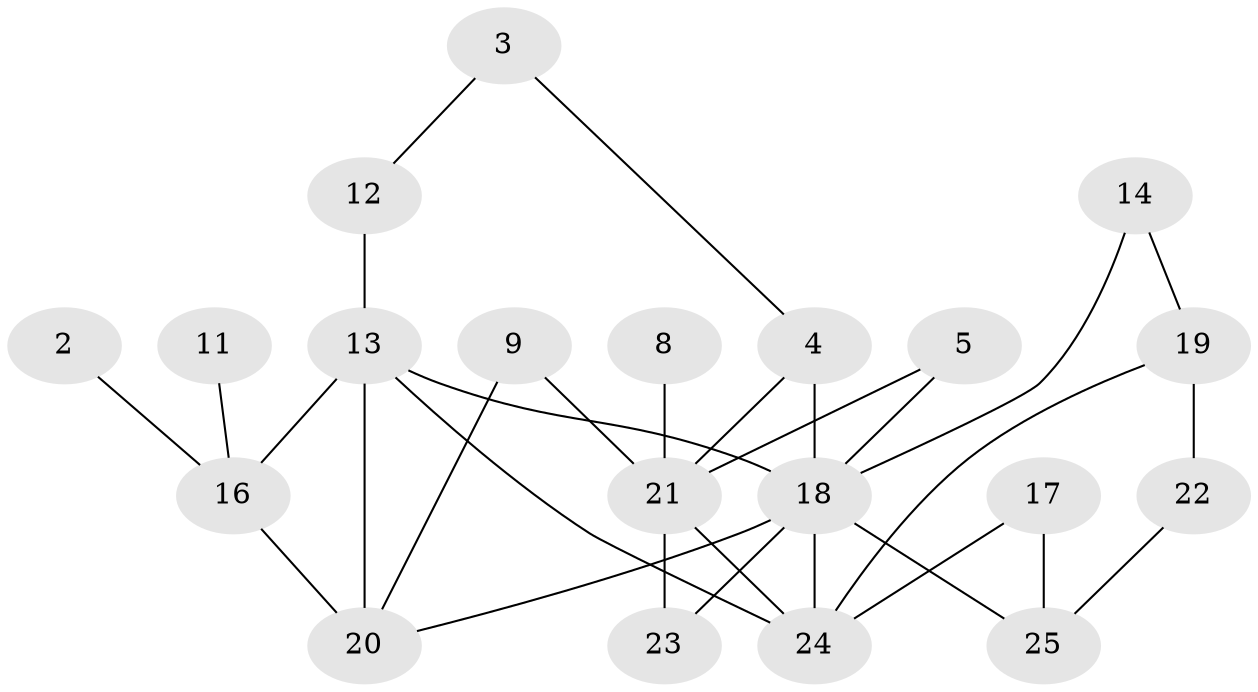 // original degree distribution, {3: 0.28, 4: 0.12, 1: 0.16, 8: 0.02, 2: 0.28, 5: 0.04, 0: 0.1}
// Generated by graph-tools (version 1.1) at 2025/25/03/09/25 03:25:14]
// undirected, 20 vertices, 30 edges
graph export_dot {
graph [start="1"]
  node [color=gray90,style=filled];
  2;
  3;
  4;
  5;
  8;
  9;
  11;
  12;
  13;
  14;
  16;
  17;
  18;
  19;
  20;
  21;
  22;
  23;
  24;
  25;
  2 -- 16 [weight=1.0];
  3 -- 4 [weight=1.0];
  3 -- 12 [weight=1.0];
  4 -- 18 [weight=1.0];
  4 -- 21 [weight=1.0];
  5 -- 18 [weight=1.0];
  5 -- 21 [weight=1.0];
  8 -- 21 [weight=1.0];
  9 -- 20 [weight=1.0];
  9 -- 21 [weight=1.0];
  11 -- 16 [weight=1.0];
  12 -- 13 [weight=2.0];
  13 -- 16 [weight=1.0];
  13 -- 18 [weight=1.0];
  13 -- 20 [weight=3.0];
  13 -- 24 [weight=1.0];
  14 -- 18 [weight=1.0];
  14 -- 19 [weight=1.0];
  16 -- 20 [weight=1.0];
  17 -- 24 [weight=1.0];
  17 -- 25 [weight=2.0];
  18 -- 20 [weight=2.0];
  18 -- 23 [weight=1.0];
  18 -- 24 [weight=1.0];
  18 -- 25 [weight=1.0];
  19 -- 22 [weight=1.0];
  19 -- 24 [weight=1.0];
  21 -- 23 [weight=1.0];
  21 -- 24 [weight=1.0];
  22 -- 25 [weight=1.0];
}
